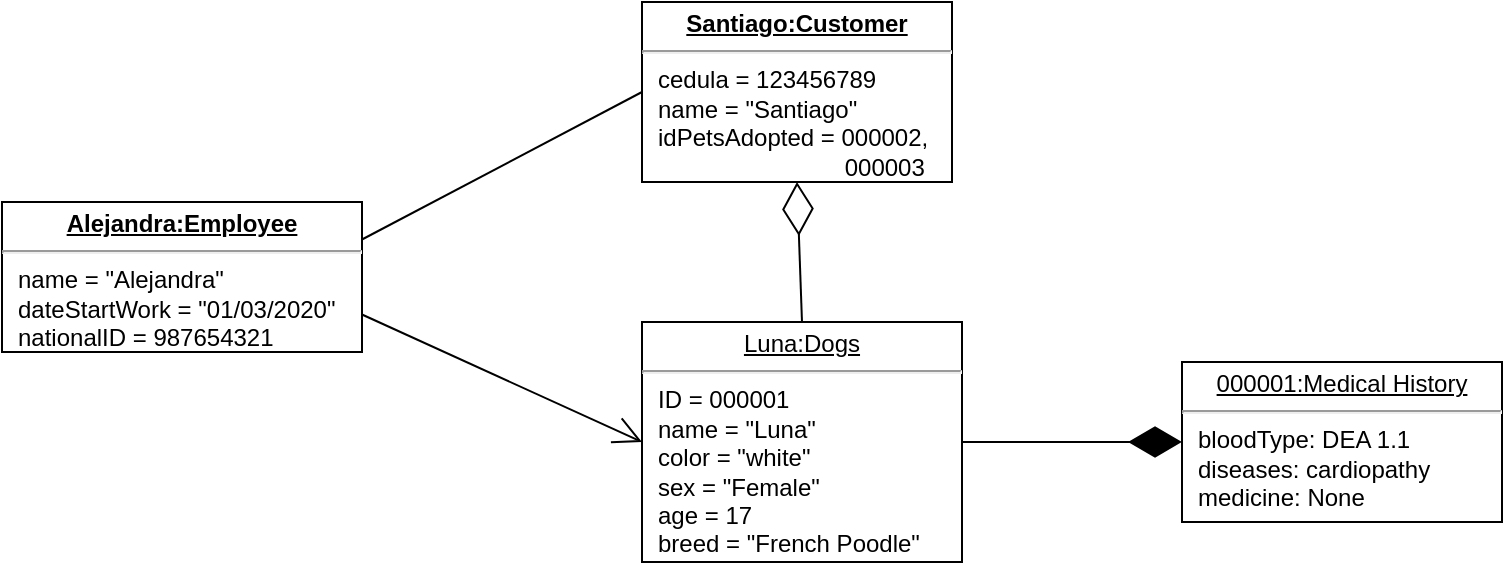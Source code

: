 <mxfile version="19.0.3" type="device"><diagram id="cY_eEBGulm2Xrga_5cnE" name="Page-1"><mxGraphModel dx="868" dy="545" grid="1" gridSize="10" guides="1" tooltips="1" connect="1" arrows="1" fold="1" page="1" pageScale="1" pageWidth="850" pageHeight="1100" math="0" shadow="0"><root><mxCell id="0"/><mxCell id="1" parent="0"/><mxCell id="t3Zw8s_GiRPU031HAKsP-5" value="&lt;p style=&quot;margin:0px;margin-top:4px;text-align:center;text-decoration:underline;&quot;&gt;Luna:Dogs&lt;br&gt;&lt;/p&gt;&lt;hr&gt;&lt;p style=&quot;margin:0px;margin-left:8px;&quot;&gt;ID = 000001&lt;/p&gt;&lt;p style=&quot;margin:0px;margin-left:8px;&quot;&gt;name = &quot;Luna&quot;&lt;br&gt;color = &quot;white&quot;&lt;/p&gt;&lt;p style=&quot;margin:0px;margin-left:8px;&quot;&gt;sex = &quot;Female&quot;&lt;/p&gt;&lt;p style=&quot;margin:0px;margin-left:8px;&quot;&gt;age = 17&lt;/p&gt;&lt;p style=&quot;margin:0px;margin-left:8px;&quot;&gt;breed = &quot;French Poodle&quot;&lt;/p&gt;" style="verticalAlign=top;align=left;overflow=fill;fontSize=12;fontFamily=Helvetica;html=1;" parent="1" vertex="1"><mxGeometry x="320" y="490" width="160" height="120" as="geometry"/></mxCell><mxCell id="t3Zw8s_GiRPU031HAKsP-7" value="&lt;p style=&quot;margin:0px;margin-top:4px;text-align:center;text-decoration:underline;&quot;&gt;&lt;b&gt;Santiago:Customer&lt;/b&gt;&lt;/p&gt;&lt;hr&gt;&lt;p style=&quot;margin:0px;margin-left:8px;&quot;&gt;cedula = 123456789&lt;/p&gt;&lt;p style=&quot;margin:0px;margin-left:8px;&quot;&gt;name = &quot;Santiago&quot;&lt;/p&gt;&lt;p style=&quot;margin:0px;margin-left:8px;&quot;&gt;idPetsAdopted = 000002,&amp;nbsp;&lt;/p&gt;&lt;p style=&quot;margin:0px;margin-left:8px;&quot;&gt;&amp;nbsp; &amp;nbsp; &amp;nbsp; &amp;nbsp; &amp;nbsp; &amp;nbsp; &amp;nbsp; &amp;nbsp; &amp;nbsp; &amp;nbsp; &amp;nbsp; &amp;nbsp; &amp;nbsp; &amp;nbsp; 000003&lt;/p&gt;" style="verticalAlign=top;align=left;overflow=fill;fontSize=12;fontFamily=Helvetica;html=1;" parent="1" vertex="1"><mxGeometry x="320" y="330" width="155" height="90" as="geometry"/></mxCell><mxCell id="wocVb8M9UmaejHJ-qsvU-2" style="rounded=0;orthogonalLoop=1;jettySize=auto;html=1;exitX=1;exitY=0.25;exitDx=0;exitDy=0;entryX=0;entryY=0.5;entryDx=0;entryDy=0;endArrow=none;endFill=0;" edge="1" parent="1" source="t3Zw8s_GiRPU031HAKsP-11" target="t3Zw8s_GiRPU031HAKsP-7"><mxGeometry relative="1" as="geometry"/></mxCell><mxCell id="t3Zw8s_GiRPU031HAKsP-11" value="&lt;p style=&quot;margin:0px;margin-top:4px;text-align:center;text-decoration:underline;&quot;&gt;&lt;b&gt;Alejandra:Employee&lt;/b&gt;&lt;/p&gt;&lt;hr&gt;&lt;p style=&quot;margin:0px;margin-left:8px;&quot;&gt;name = &quot;Alejandra&quot;&lt;/p&gt;&lt;p style=&quot;margin:0px;margin-left:8px;&quot;&gt;dateStartWork = &quot;01/03/2020&quot;&lt;/p&gt;&lt;p style=&quot;margin:0px;margin-left:8px;&quot;&gt;nationalID = 987654321&lt;/p&gt;&lt;p style=&quot;margin:0px;margin-left:8px;&quot;&gt;&lt;br&gt;&lt;/p&gt;" style="verticalAlign=top;align=left;overflow=fill;fontSize=12;fontFamily=Helvetica;html=1;" parent="1" vertex="1"><mxGeometry y="430" width="180" height="75" as="geometry"/></mxCell><mxCell id="RNSiOGkg6Tka-9rC-y7d-6" value="&lt;p style=&quot;margin:0px;margin-top:4px;text-align:center;text-decoration:underline;&quot;&gt;&lt;span style=&quot;text-align: left;&quot;&gt;000001:Medical History&lt;/span&gt;&lt;br&gt;&lt;/p&gt;&lt;hr&gt;&lt;p style=&quot;margin:0px;margin-left:8px;&quot;&gt;bloodType: DEA 1.1&lt;br&gt;diseases: cardiopathy&lt;/p&gt;&lt;p style=&quot;margin:0px;margin-left:8px;&quot;&gt;medicine: None&lt;br&gt;&lt;/p&gt;" style="verticalAlign=top;align=left;overflow=fill;fontSize=12;fontFamily=Helvetica;html=1;" parent="1" vertex="1"><mxGeometry x="590" y="510" width="160" height="80" as="geometry"/></mxCell><mxCell id="wocVb8M9UmaejHJ-qsvU-1" value="" style="endArrow=open;endFill=1;endSize=12;html=1;rounded=0;entryX=0;entryY=0.5;entryDx=0;entryDy=0;exitX=1;exitY=0.75;exitDx=0;exitDy=0;" edge="1" parent="1" source="t3Zw8s_GiRPU031HAKsP-11" target="t3Zw8s_GiRPU031HAKsP-5"><mxGeometry width="160" relative="1" as="geometry"><mxPoint x="190" y="417" as="sourcePoint"/><mxPoint x="350" y="417" as="targetPoint"/></mxGeometry></mxCell><mxCell id="wocVb8M9UmaejHJ-qsvU-3" value="" style="endArrow=diamondThin;endFill=0;endSize=24;html=1;rounded=0;entryX=0.5;entryY=1;entryDx=0;entryDy=0;exitX=0.5;exitY=0;exitDx=0;exitDy=0;" edge="1" parent="1" source="t3Zw8s_GiRPU031HAKsP-5" target="t3Zw8s_GiRPU031HAKsP-7"><mxGeometry width="160" relative="1" as="geometry"><mxPoint x="340" y="480" as="sourcePoint"/><mxPoint x="500" y="480" as="targetPoint"/></mxGeometry></mxCell><mxCell id="wocVb8M9UmaejHJ-qsvU-4" value="" style="endArrow=diamondThin;endFill=1;endSize=24;html=1;rounded=0;entryX=0;entryY=0.5;entryDx=0;entryDy=0;exitX=1;exitY=0.5;exitDx=0;exitDy=0;" edge="1" parent="1" source="t3Zw8s_GiRPU031HAKsP-5" target="RNSiOGkg6Tka-9rC-y7d-6"><mxGeometry width="160" relative="1" as="geometry"><mxPoint x="340" y="480" as="sourcePoint"/><mxPoint x="500" y="480" as="targetPoint"/></mxGeometry></mxCell></root></mxGraphModel></diagram></mxfile>